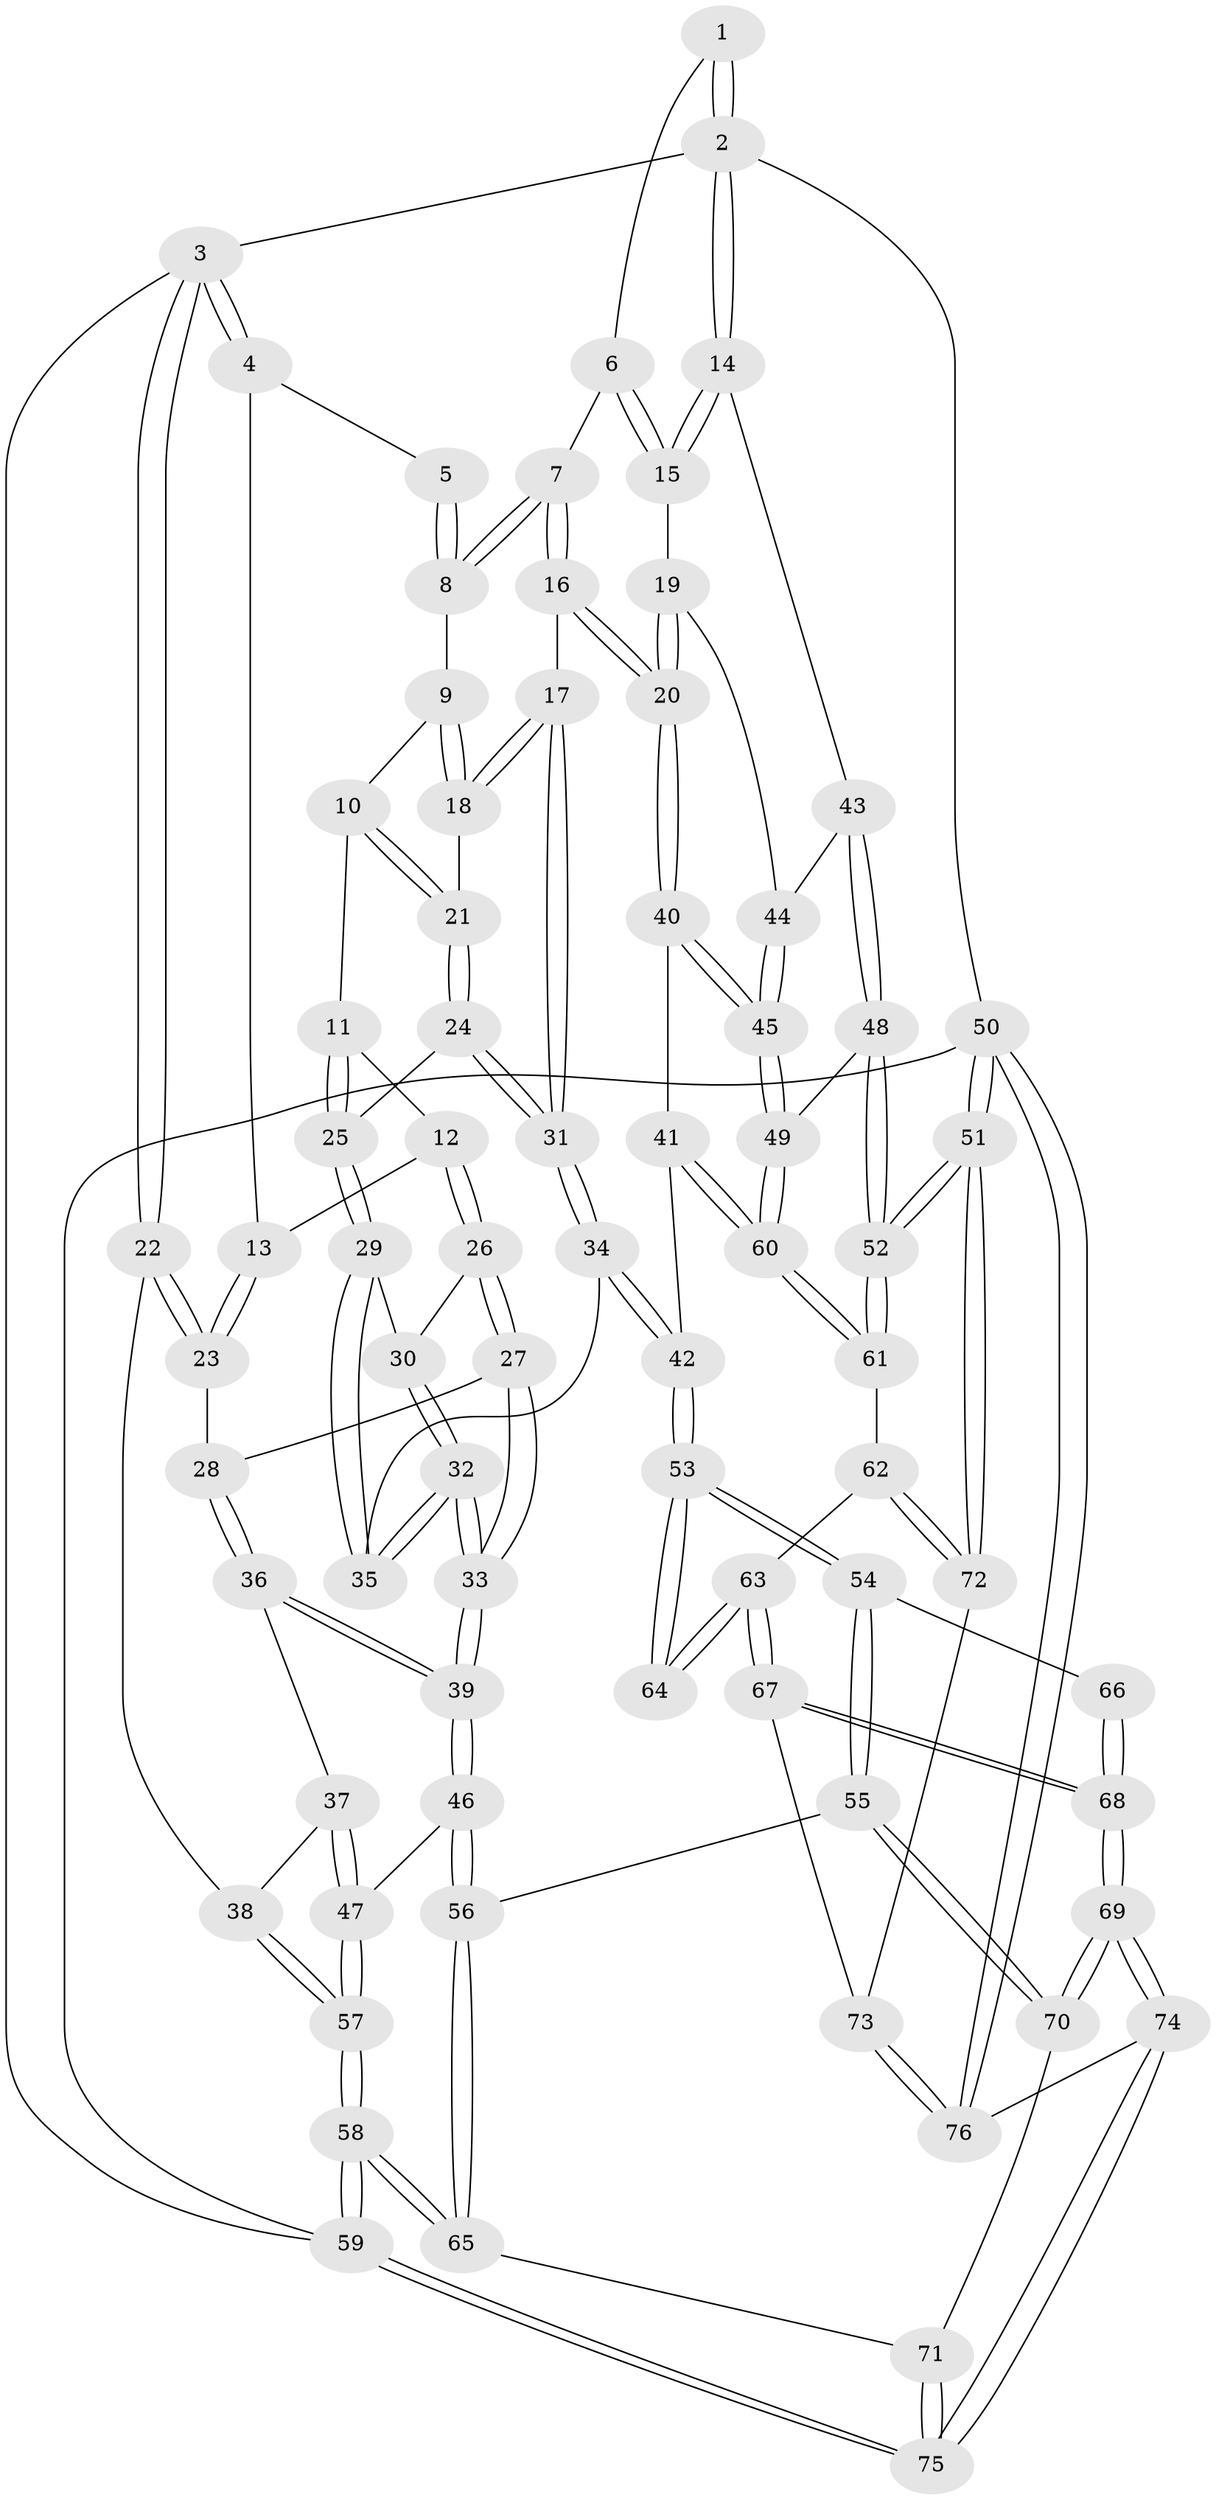 // coarse degree distribution, {8: 0.03333333333333333, 3: 0.26666666666666666, 6: 0.2, 4: 0.43333333333333335, 5: 0.06666666666666667}
// Generated by graph-tools (version 1.1) at 2025/21/03/04/25 18:21:15]
// undirected, 76 vertices, 187 edges
graph export_dot {
graph [start="1"]
  node [color=gray90,style=filled];
  1 [pos="+0.9611093865173302+0"];
  2 [pos="+1+0"];
  3 [pos="+0+0"];
  4 [pos="+0.2385048013293347+0"];
  5 [pos="+0.5652522741632126+0"];
  6 [pos="+0.8463525177200085+0.049612777043142264"];
  7 [pos="+0.6544010658118475+0.026417164953962916"];
  8 [pos="+0.5787706738672873+0"];
  9 [pos="+0.5109881093507964+0.04111514634930617"];
  10 [pos="+0.43347468362668956+0.10006875633633792"];
  11 [pos="+0.34595432974356993+0.09429660116705385"];
  12 [pos="+0.2959259436633553+0.07501487419327536"];
  13 [pos="+0.23241438918284588+0"];
  14 [pos="+1+0.06244370371162717"];
  15 [pos="+0.8607400649415787+0.12194528360582384"];
  16 [pos="+0.6950965996505143+0.2206250558085471"];
  17 [pos="+0.6237270047336264+0.23311347741106397"];
  18 [pos="+0.531905320578889+0.14175322470206833"];
  19 [pos="+0.8002711102357152+0.2293214646968892"];
  20 [pos="+0.7475826139111656+0.24800225826967257"];
  21 [pos="+0.45284980918354034+0.18025627087830473"];
  22 [pos="+0+0.23630355849919082"];
  23 [pos="+0.057304293173487085+0.20003879175655945"];
  24 [pos="+0.4399436135904189+0.22422959783011914"];
  25 [pos="+0.4163824269012899+0.22987410461619576"];
  26 [pos="+0.288059064121006+0.21776216728441836"];
  27 [pos="+0.21957063042029687+0.2607582183327032"];
  28 [pos="+0.14917135936257514+0.2603323665054015"];
  29 [pos="+0.40550564096289493+0.23683864734488283"];
  30 [pos="+0.313544089398875+0.23001333479950398"];
  31 [pos="+0.5444952196524573+0.28259513128409336"];
  32 [pos="+0.3577463670131398+0.43811626318437485"];
  33 [pos="+0.3410377612189527+0.4539573957451896"];
  34 [pos="+0.5092351735991737+0.39067853713080275"];
  35 [pos="+0.3772686616748518+0.42520039411703453"];
  36 [pos="+0.1593904676514208+0.39243776885345943"];
  37 [pos="+0.051039544085747755+0.42645423958010736"];
  38 [pos="+0+0.24614094165821154"];
  39 [pos="+0.3023397956717028+0.5249270576178964"];
  40 [pos="+0.7395272634858329+0.4331334912480799"];
  41 [pos="+0.7377203058082445+0.43530447987226467"];
  42 [pos="+0.6241682419700579+0.4911203377577505"];
  43 [pos="+1+0.18375048509226968"];
  44 [pos="+0.8925099608673476+0.2687913672842888"];
  45 [pos="+0.9783726515978171+0.4812832461624293"];
  46 [pos="+0.2914342938196783+0.6121460608697583"];
  47 [pos="+0.09209377508037968+0.5694833652487213"];
  48 [pos="+1+0.5082223911957322"];
  49 [pos="+0.9995834543911633+0.49570595367919906"];
  50 [pos="+1+1"];
  51 [pos="+1+1"];
  52 [pos="+1+0.9429684997055007"];
  53 [pos="+0.5898514903964667+0.5950136206572181"];
  54 [pos="+0.3603402803540079+0.6609575685086128"];
  55 [pos="+0.3342600046224162+0.6586177656288114"];
  56 [pos="+0.2962400893672618+0.6229961532832906"];
  57 [pos="+0+0.6872571748667005"];
  58 [pos="+0+1"];
  59 [pos="+0+1"];
  60 [pos="+0.8197358738856797+0.6820043234203903"];
  61 [pos="+0.8051855593757661+0.72243048804675"];
  62 [pos="+0.7483596639057795+0.7529609676191362"];
  63 [pos="+0.7391681627566886+0.7571806166507397"];
  64 [pos="+0.6935753345758222+0.7110354062216377"];
  65 [pos="+0+1"];
  66 [pos="+0.46579995443501626+0.7476343727769211"];
  67 [pos="+0.7323160243803627+0.7714644170942926"];
  68 [pos="+0.6104558168668754+0.885266870880981"];
  69 [pos="+0.5571237650726367+1"];
  70 [pos="+0.3263455994900776+0.8074642781496176"];
  71 [pos="+0.29323685412926365+0.8578069369271715"];
  72 [pos="+0.935898628500013+0.9412478334268379"];
  73 [pos="+0.8220523012246634+0.9408889822012807"];
  74 [pos="+0.5561166665132864+1"];
  75 [pos="+0.30936739093940435+1"];
  76 [pos="+0.6971909126683039+1"];
  1 -- 2;
  1 -- 2;
  1 -- 6;
  2 -- 3;
  2 -- 14;
  2 -- 14;
  2 -- 50;
  3 -- 4;
  3 -- 4;
  3 -- 22;
  3 -- 22;
  3 -- 59;
  4 -- 5;
  4 -- 13;
  5 -- 8;
  5 -- 8;
  6 -- 7;
  6 -- 15;
  6 -- 15;
  7 -- 8;
  7 -- 8;
  7 -- 16;
  7 -- 16;
  8 -- 9;
  9 -- 10;
  9 -- 18;
  9 -- 18;
  10 -- 11;
  10 -- 21;
  10 -- 21;
  11 -- 12;
  11 -- 25;
  11 -- 25;
  12 -- 13;
  12 -- 26;
  12 -- 26;
  13 -- 23;
  13 -- 23;
  14 -- 15;
  14 -- 15;
  14 -- 43;
  15 -- 19;
  16 -- 17;
  16 -- 20;
  16 -- 20;
  17 -- 18;
  17 -- 18;
  17 -- 31;
  17 -- 31;
  18 -- 21;
  19 -- 20;
  19 -- 20;
  19 -- 44;
  20 -- 40;
  20 -- 40;
  21 -- 24;
  21 -- 24;
  22 -- 23;
  22 -- 23;
  22 -- 38;
  23 -- 28;
  24 -- 25;
  24 -- 31;
  24 -- 31;
  25 -- 29;
  25 -- 29;
  26 -- 27;
  26 -- 27;
  26 -- 30;
  27 -- 28;
  27 -- 33;
  27 -- 33;
  28 -- 36;
  28 -- 36;
  29 -- 30;
  29 -- 35;
  29 -- 35;
  30 -- 32;
  30 -- 32;
  31 -- 34;
  31 -- 34;
  32 -- 33;
  32 -- 33;
  32 -- 35;
  32 -- 35;
  33 -- 39;
  33 -- 39;
  34 -- 35;
  34 -- 42;
  34 -- 42;
  36 -- 37;
  36 -- 39;
  36 -- 39;
  37 -- 38;
  37 -- 47;
  37 -- 47;
  38 -- 57;
  38 -- 57;
  39 -- 46;
  39 -- 46;
  40 -- 41;
  40 -- 45;
  40 -- 45;
  41 -- 42;
  41 -- 60;
  41 -- 60;
  42 -- 53;
  42 -- 53;
  43 -- 44;
  43 -- 48;
  43 -- 48;
  44 -- 45;
  44 -- 45;
  45 -- 49;
  45 -- 49;
  46 -- 47;
  46 -- 56;
  46 -- 56;
  47 -- 57;
  47 -- 57;
  48 -- 49;
  48 -- 52;
  48 -- 52;
  49 -- 60;
  49 -- 60;
  50 -- 51;
  50 -- 51;
  50 -- 76;
  50 -- 76;
  50 -- 59;
  51 -- 52;
  51 -- 52;
  51 -- 72;
  51 -- 72;
  52 -- 61;
  52 -- 61;
  53 -- 54;
  53 -- 54;
  53 -- 64;
  53 -- 64;
  54 -- 55;
  54 -- 55;
  54 -- 66;
  55 -- 56;
  55 -- 70;
  55 -- 70;
  56 -- 65;
  56 -- 65;
  57 -- 58;
  57 -- 58;
  58 -- 59;
  58 -- 59;
  58 -- 65;
  58 -- 65;
  59 -- 75;
  59 -- 75;
  60 -- 61;
  60 -- 61;
  61 -- 62;
  62 -- 63;
  62 -- 72;
  62 -- 72;
  63 -- 64;
  63 -- 64;
  63 -- 67;
  63 -- 67;
  65 -- 71;
  66 -- 68;
  66 -- 68;
  67 -- 68;
  67 -- 68;
  67 -- 73;
  68 -- 69;
  68 -- 69;
  69 -- 70;
  69 -- 70;
  69 -- 74;
  69 -- 74;
  70 -- 71;
  71 -- 75;
  71 -- 75;
  72 -- 73;
  73 -- 76;
  73 -- 76;
  74 -- 75;
  74 -- 75;
  74 -- 76;
}
